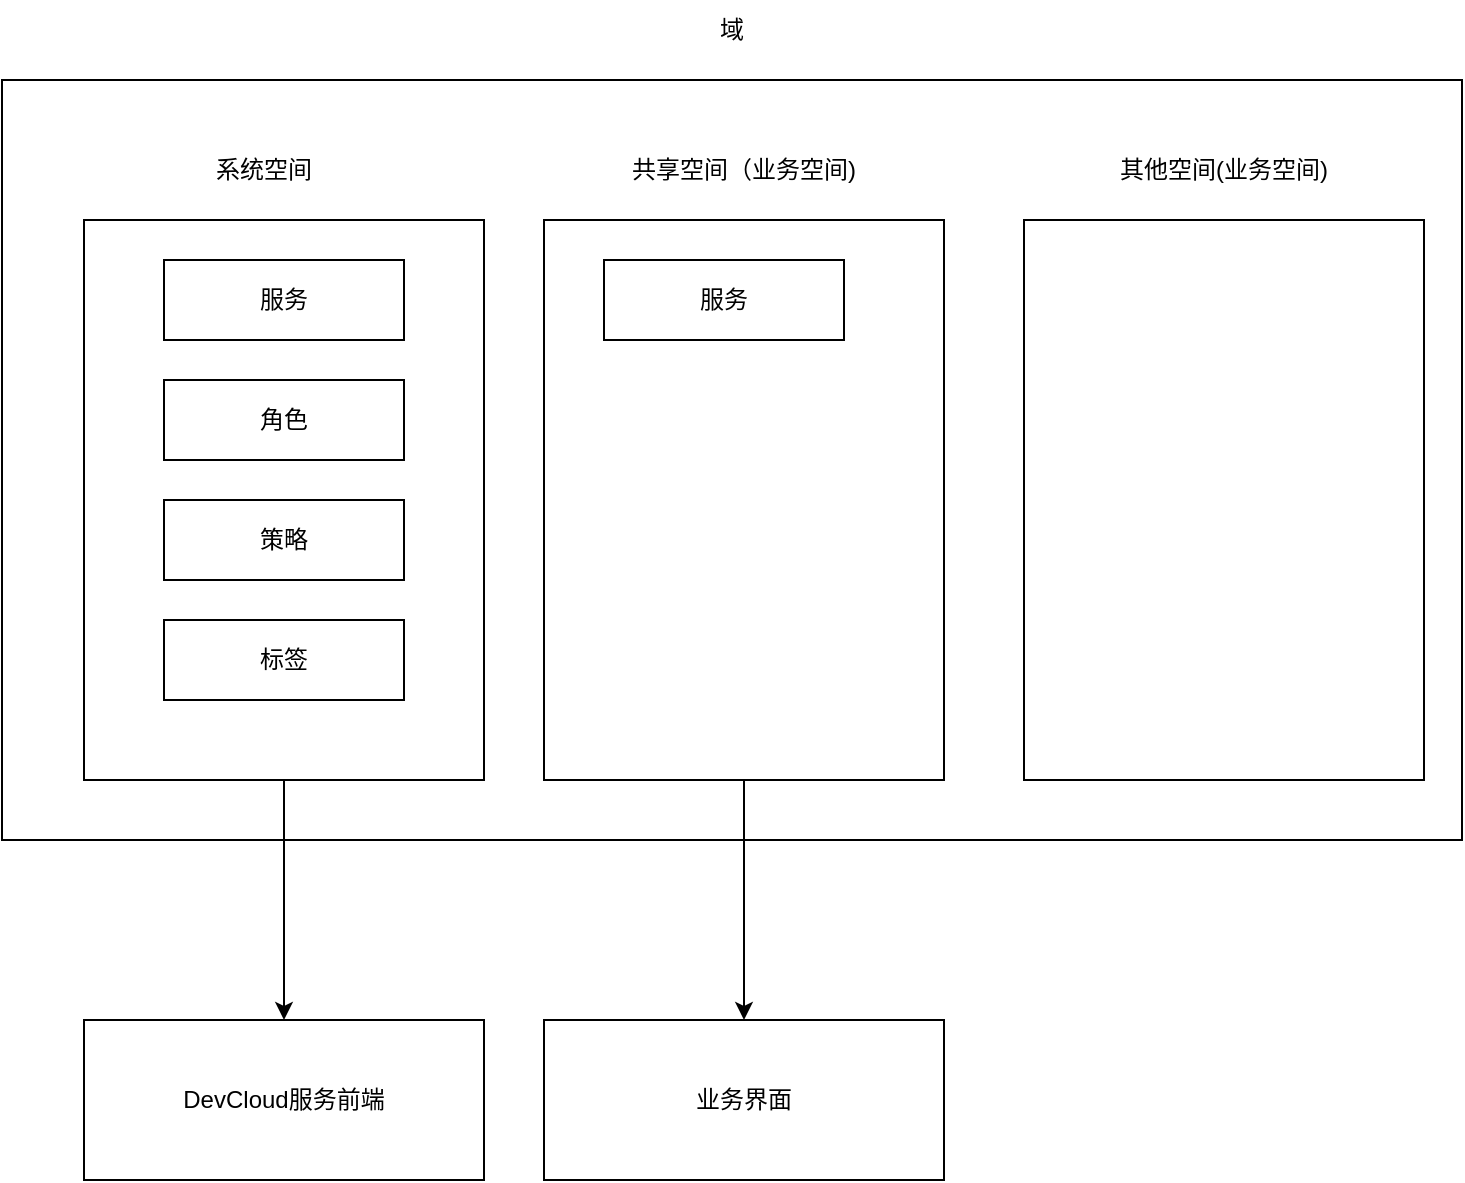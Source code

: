 <mxfile>
    <diagram id="ZRi-ofqCV3CsyChqKSm1" name="第 1 页">
        <mxGraphModel dx="1018" dy="702" grid="1" gridSize="10" guides="1" tooltips="1" connect="1" arrows="1" fold="1" page="1" pageScale="1" pageWidth="827" pageHeight="1169" math="0" shadow="0">
            <root>
                <mxCell id="0"/>
                <mxCell id="1" parent="0"/>
                <mxCell id="2" value="" style="rounded=0;whiteSpace=wrap;html=1;" parent="1" vertex="1">
                    <mxGeometry x="49" y="70" width="730" height="380" as="geometry"/>
                </mxCell>
                <mxCell id="18" style="edgeStyle=none;html=1;exitX=0.5;exitY=1;exitDx=0;exitDy=0;entryX=0.5;entryY=0;entryDx=0;entryDy=0;" edge="1" parent="1" source="3" target="17">
                    <mxGeometry relative="1" as="geometry"/>
                </mxCell>
                <mxCell id="3" value="" style="rounded=0;whiteSpace=wrap;html=1;" parent="1" vertex="1">
                    <mxGeometry x="320" y="140" width="200" height="280" as="geometry"/>
                </mxCell>
                <mxCell id="4" value="域" style="text;html=1;strokeColor=none;fillColor=none;align=center;verticalAlign=middle;whiteSpace=wrap;rounded=0;" parent="1" vertex="1">
                    <mxGeometry x="384" y="30" width="60" height="30" as="geometry"/>
                </mxCell>
                <mxCell id="5" value="共享空间（业务空间)" style="text;html=1;strokeColor=none;fillColor=none;align=center;verticalAlign=middle;whiteSpace=wrap;rounded=0;" parent="1" vertex="1">
                    <mxGeometry x="350" y="100" width="140" height="30" as="geometry"/>
                </mxCell>
                <mxCell id="14" style="edgeStyle=none;html=1;exitX=0.5;exitY=1;exitDx=0;exitDy=0;entryX=0.5;entryY=0;entryDx=0;entryDy=0;" edge="1" parent="1" source="6" target="13">
                    <mxGeometry relative="1" as="geometry"/>
                </mxCell>
                <mxCell id="6" value="" style="rounded=0;whiteSpace=wrap;html=1;" parent="1" vertex="1">
                    <mxGeometry x="90" y="140" width="200" height="280" as="geometry"/>
                </mxCell>
                <mxCell id="7" value="" style="rounded=0;whiteSpace=wrap;html=1;" parent="1" vertex="1">
                    <mxGeometry x="560" y="140" width="200" height="280" as="geometry"/>
                </mxCell>
                <mxCell id="8" value="系统空间" style="text;html=1;strokeColor=none;fillColor=none;align=center;verticalAlign=middle;whiteSpace=wrap;rounded=0;" parent="1" vertex="1">
                    <mxGeometry x="150" y="100" width="60" height="30" as="geometry"/>
                </mxCell>
                <mxCell id="9" value="其他空间(业务空间)" style="text;html=1;strokeColor=none;fillColor=none;align=center;verticalAlign=middle;whiteSpace=wrap;rounded=0;" parent="1" vertex="1">
                    <mxGeometry x="600" y="100" width="120" height="30" as="geometry"/>
                </mxCell>
                <mxCell id="10" value="服务" style="rounded=0;whiteSpace=wrap;html=1;" vertex="1" parent="1">
                    <mxGeometry x="350" y="160" width="120" height="40" as="geometry"/>
                </mxCell>
                <mxCell id="11" value="服务" style="rounded=0;whiteSpace=wrap;html=1;" vertex="1" parent="1">
                    <mxGeometry x="130" y="160" width="120" height="40" as="geometry"/>
                </mxCell>
                <mxCell id="12" value="角色" style="rounded=0;whiteSpace=wrap;html=1;" vertex="1" parent="1">
                    <mxGeometry x="130" y="220" width="120" height="40" as="geometry"/>
                </mxCell>
                <mxCell id="13" value="DevCloud服务前端" style="rounded=0;whiteSpace=wrap;html=1;" vertex="1" parent="1">
                    <mxGeometry x="90" y="540" width="200" height="80" as="geometry"/>
                </mxCell>
                <mxCell id="15" value="策略" style="rounded=0;whiteSpace=wrap;html=1;" vertex="1" parent="1">
                    <mxGeometry x="130" y="280" width="120" height="40" as="geometry"/>
                </mxCell>
                <mxCell id="16" value="标签" style="rounded=0;whiteSpace=wrap;html=1;" vertex="1" parent="1">
                    <mxGeometry x="130" y="340" width="120" height="40" as="geometry"/>
                </mxCell>
                <mxCell id="17" value="业务界面" style="rounded=0;whiteSpace=wrap;html=1;" vertex="1" parent="1">
                    <mxGeometry x="320" y="540" width="200" height="80" as="geometry"/>
                </mxCell>
            </root>
        </mxGraphModel>
    </diagram>
</mxfile>